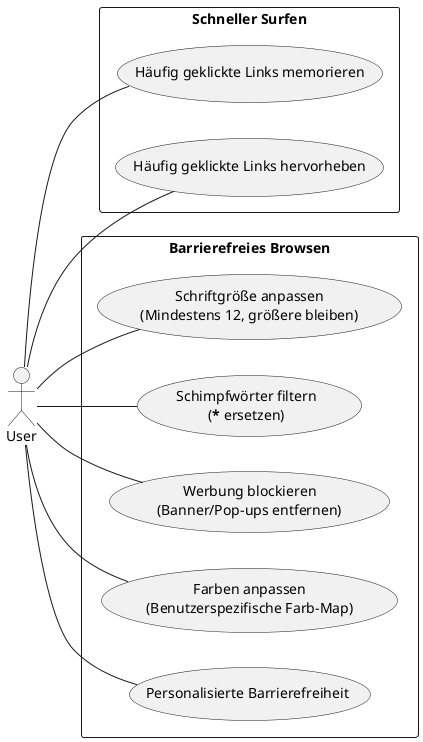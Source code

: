 @startuml
left to right direction

actor "User" as User

rectangle "Schneller Surfen" {
  usecase "Häufig geklickte Links memorieren" as UC_Memory
  usecase "Häufig geklickte Links hervorheben" as UC_Highlight
}

rectangle "Barrierefreies Browsen" {
  usecase "Schriftgröße anpassen\n(Mindestens 12, größere bleiben)" as UC_Font
  usecase "Schimpfwörter filtern\n(***** ersetzen)" as UC_Profanity
  usecase "Werbung blockieren\n(Banner/Pop-ups entfernen)" as UC_Ads
  usecase "Farben anpassen\n(Benutzerspezifische Farb-Map)" as UC_Color
  usecase "Personalisierte Barrierefreiheit" as UC_Personal
}

' Verbindungen mit Linien statt Pfeilen
User -- UC_Font
User -- UC_Profanity
User -- UC_Ads
User -- UC_Color
User -- UC_Personal
User -- UC_Memory
User -- UC_Highlight

@enduml

